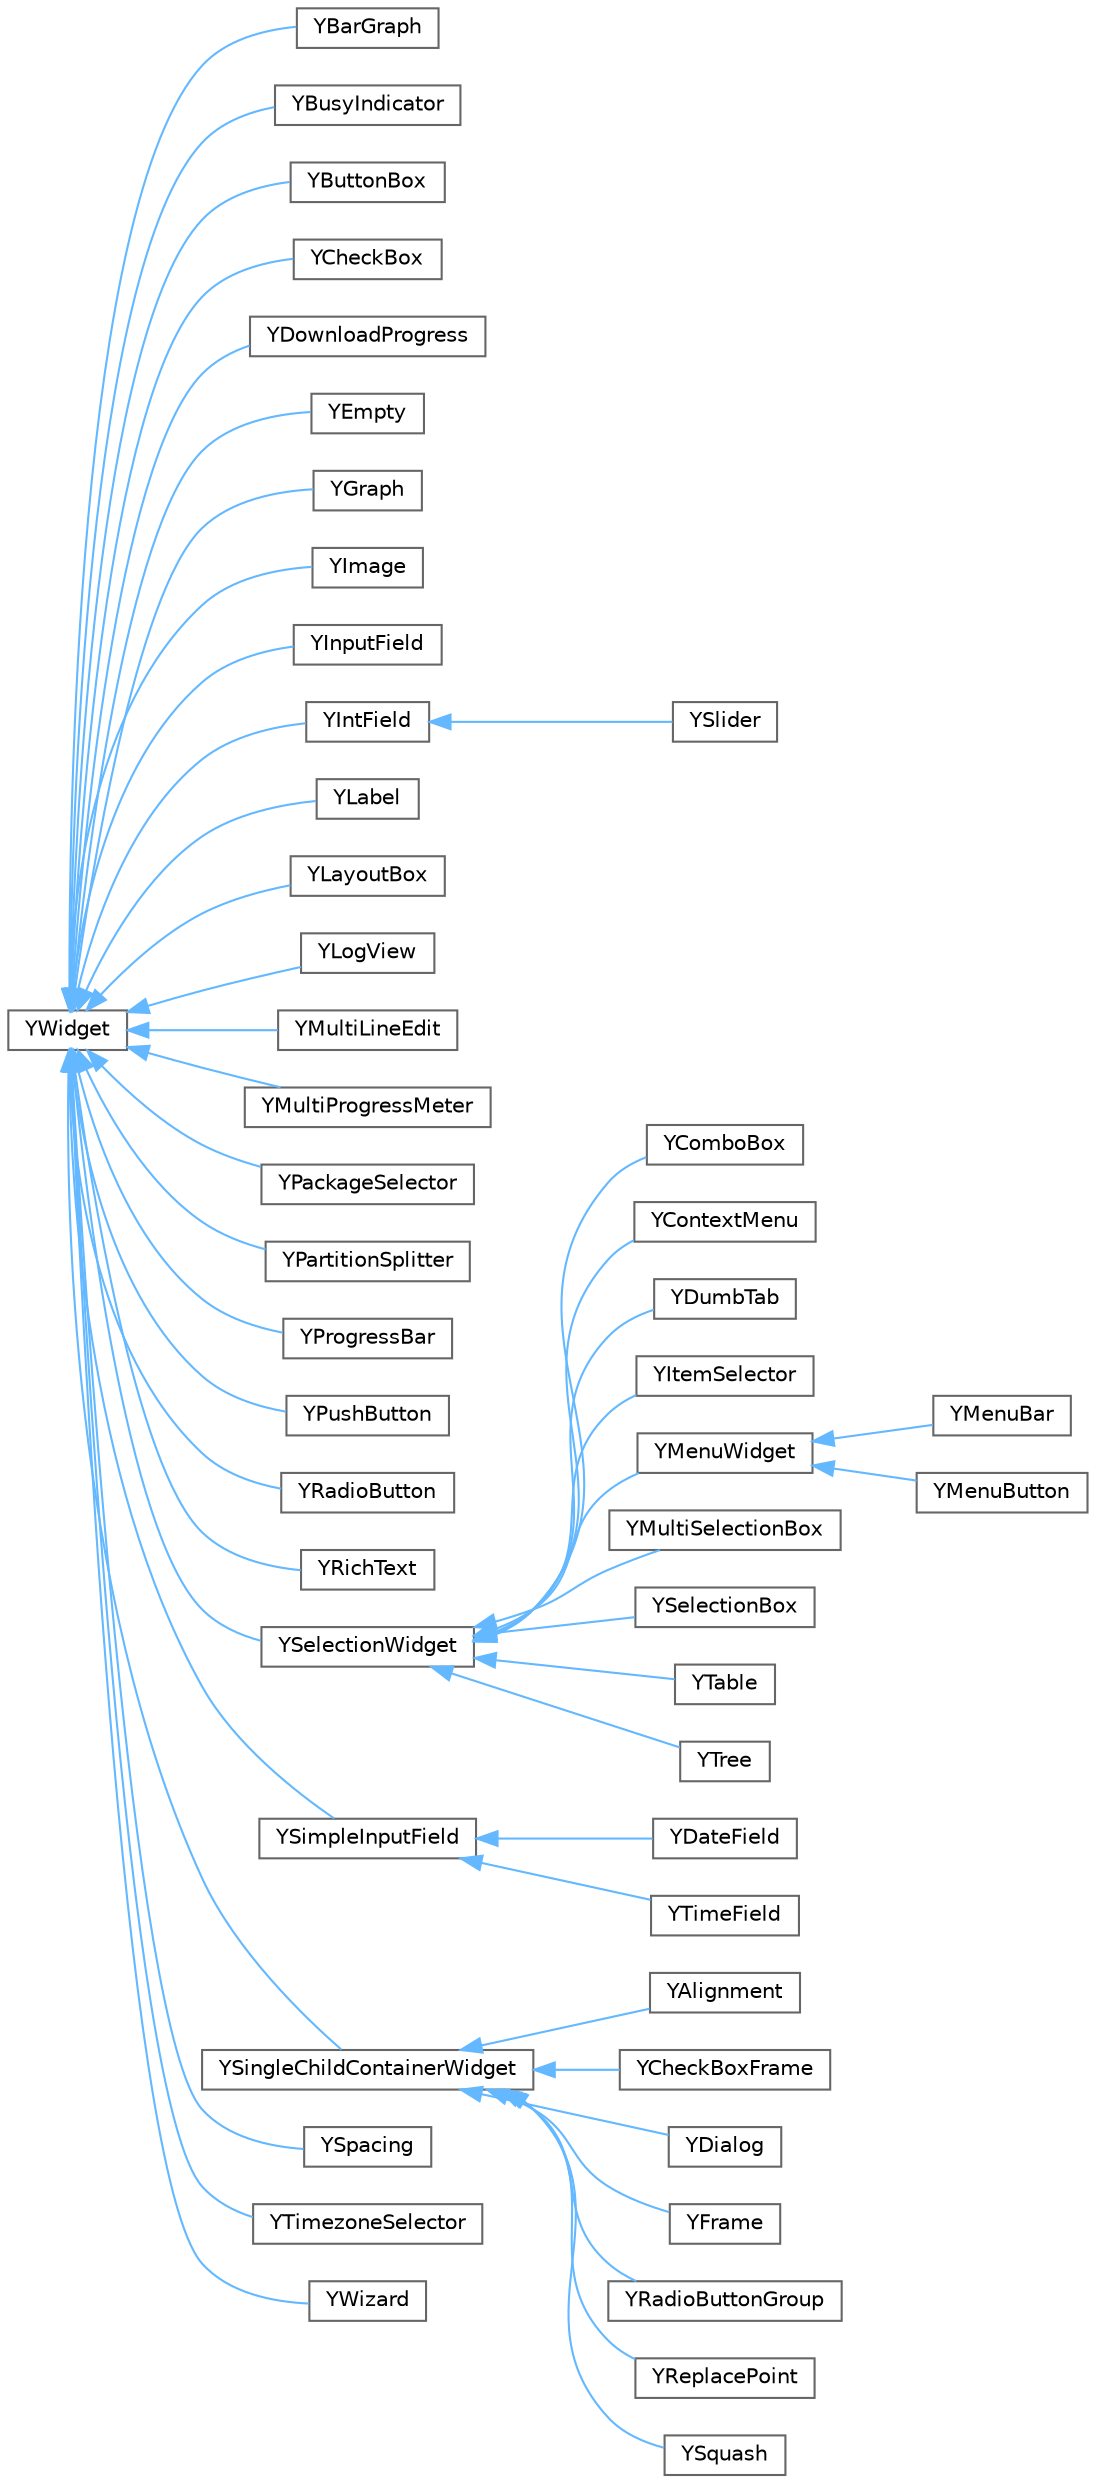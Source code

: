 digraph "Graphical Class Hierarchy"
{
 // LATEX_PDF_SIZE
  bgcolor="transparent";
  edge [fontname=Helvetica,fontsize=10,labelfontname=Helvetica,labelfontsize=10];
  node [fontname=Helvetica,fontsize=10,shape=box,height=0.2,width=0.4];
  rankdir="LR";
  Node0 [id="Node000000",label="YWidget",height=0.2,width=0.4,color="grey40", fillcolor="white", style="filled",URL="$classYWidget.html",tooltip=" "];
  Node0 -> Node1 [id="edge103_Node000000_Node000001",dir="back",color="steelblue1",style="solid",tooltip=" "];
  Node1 [id="Node000001",label="YBarGraph",height=0.2,width=0.4,color="grey40", fillcolor="white", style="filled",URL="$classYBarGraph.html",tooltip=" "];
  Node0 -> Node2 [id="edge104_Node000000_Node000002",dir="back",color="steelblue1",style="solid",tooltip=" "];
  Node2 [id="Node000002",label="YBusyIndicator",height=0.2,width=0.4,color="grey40", fillcolor="white", style="filled",URL="$classYBusyIndicator.html",tooltip=" "];
  Node0 -> Node3 [id="edge105_Node000000_Node000003",dir="back",color="steelblue1",style="solid",tooltip=" "];
  Node3 [id="Node000003",label="YButtonBox",height=0.2,width=0.4,color="grey40", fillcolor="white", style="filled",URL="$classYButtonBox.html",tooltip=" "];
  Node0 -> Node4 [id="edge106_Node000000_Node000004",dir="back",color="steelblue1",style="solid",tooltip=" "];
  Node4 [id="Node000004",label="YCheckBox",height=0.2,width=0.4,color="grey40", fillcolor="white", style="filled",URL="$classYCheckBox.html",tooltip=" "];
  Node0 -> Node5 [id="edge107_Node000000_Node000005",dir="back",color="steelblue1",style="solid",tooltip=" "];
  Node5 [id="Node000005",label="YDownloadProgress",height=0.2,width=0.4,color="grey40", fillcolor="white", style="filled",URL="$classYDownloadProgress.html",tooltip=" "];
  Node0 -> Node6 [id="edge108_Node000000_Node000006",dir="back",color="steelblue1",style="solid",tooltip=" "];
  Node6 [id="Node000006",label="YEmpty",height=0.2,width=0.4,color="grey40", fillcolor="white", style="filled",URL="$classYEmpty.html",tooltip=" "];
  Node0 -> Node7 [id="edge109_Node000000_Node000007",dir="back",color="steelblue1",style="solid",tooltip=" "];
  Node7 [id="Node000007",label="YGraph",height=0.2,width=0.4,color="grey40", fillcolor="white", style="filled",URL="$classYGraph.html",tooltip=" "];
  Node0 -> Node8 [id="edge110_Node000000_Node000008",dir="back",color="steelblue1",style="solid",tooltip=" "];
  Node8 [id="Node000008",label="YImage",height=0.2,width=0.4,color="grey40", fillcolor="white", style="filled",URL="$classYImage.html",tooltip=" "];
  Node0 -> Node9 [id="edge111_Node000000_Node000009",dir="back",color="steelblue1",style="solid",tooltip=" "];
  Node9 [id="Node000009",label="YInputField",height=0.2,width=0.4,color="grey40", fillcolor="white", style="filled",URL="$classYInputField.html",tooltip=" "];
  Node0 -> Node10 [id="edge112_Node000000_Node000010",dir="back",color="steelblue1",style="solid",tooltip=" "];
  Node10 [id="Node000010",label="YIntField",height=0.2,width=0.4,color="grey40", fillcolor="white", style="filled",URL="$classYIntField.html",tooltip=" "];
  Node10 -> Node11 [id="edge113_Node000010_Node000011",dir="back",color="steelblue1",style="solid",tooltip=" "];
  Node11 [id="Node000011",label="YSlider",height=0.2,width=0.4,color="grey40", fillcolor="white", style="filled",URL="$classYSlider.html",tooltip=" "];
  Node0 -> Node12 [id="edge114_Node000000_Node000012",dir="back",color="steelblue1",style="solid",tooltip=" "];
  Node12 [id="Node000012",label="YLabel",height=0.2,width=0.4,color="grey40", fillcolor="white", style="filled",URL="$classYLabel.html",tooltip=" "];
  Node0 -> Node13 [id="edge115_Node000000_Node000013",dir="back",color="steelblue1",style="solid",tooltip=" "];
  Node13 [id="Node000013",label="YLayoutBox",height=0.2,width=0.4,color="grey40", fillcolor="white", style="filled",URL="$classYLayoutBox.html",tooltip=" "];
  Node0 -> Node14 [id="edge116_Node000000_Node000014",dir="back",color="steelblue1",style="solid",tooltip=" "];
  Node14 [id="Node000014",label="YLogView",height=0.2,width=0.4,color="grey40", fillcolor="white", style="filled",URL="$classYLogView.html",tooltip=" "];
  Node0 -> Node15 [id="edge117_Node000000_Node000015",dir="back",color="steelblue1",style="solid",tooltip=" "];
  Node15 [id="Node000015",label="YMultiLineEdit",height=0.2,width=0.4,color="grey40", fillcolor="white", style="filled",URL="$classYMultiLineEdit.html",tooltip=" "];
  Node0 -> Node16 [id="edge118_Node000000_Node000016",dir="back",color="steelblue1",style="solid",tooltip=" "];
  Node16 [id="Node000016",label="YMultiProgressMeter",height=0.2,width=0.4,color="grey40", fillcolor="white", style="filled",URL="$classYMultiProgressMeter.html",tooltip=" "];
  Node0 -> Node17 [id="edge119_Node000000_Node000017",dir="back",color="steelblue1",style="solid",tooltip=" "];
  Node17 [id="Node000017",label="YPackageSelector",height=0.2,width=0.4,color="grey40", fillcolor="white", style="filled",URL="$classYPackageSelector.html",tooltip=" "];
  Node0 -> Node18 [id="edge120_Node000000_Node000018",dir="back",color="steelblue1",style="solid",tooltip=" "];
  Node18 [id="Node000018",label="YPartitionSplitter",height=0.2,width=0.4,color="grey40", fillcolor="white", style="filled",URL="$classYPartitionSplitter.html",tooltip=" "];
  Node0 -> Node19 [id="edge121_Node000000_Node000019",dir="back",color="steelblue1",style="solid",tooltip=" "];
  Node19 [id="Node000019",label="YProgressBar",height=0.2,width=0.4,color="grey40", fillcolor="white", style="filled",URL="$classYProgressBar.html",tooltip=" "];
  Node0 -> Node20 [id="edge122_Node000000_Node000020",dir="back",color="steelblue1",style="solid",tooltip=" "];
  Node20 [id="Node000020",label="YPushButton",height=0.2,width=0.4,color="grey40", fillcolor="white", style="filled",URL="$classYPushButton.html",tooltip=" "];
  Node0 -> Node21 [id="edge123_Node000000_Node000021",dir="back",color="steelblue1",style="solid",tooltip=" "];
  Node21 [id="Node000021",label="YRadioButton",height=0.2,width=0.4,color="grey40", fillcolor="white", style="filled",URL="$classYRadioButton.html",tooltip=" "];
  Node0 -> Node22 [id="edge124_Node000000_Node000022",dir="back",color="steelblue1",style="solid",tooltip=" "];
  Node22 [id="Node000022",label="YRichText",height=0.2,width=0.4,color="grey40", fillcolor="white", style="filled",URL="$classYRichText.html",tooltip=" "];
  Node0 -> Node23 [id="edge125_Node000000_Node000023",dir="back",color="steelblue1",style="solid",tooltip=" "];
  Node23 [id="Node000023",label="YSelectionWidget",height=0.2,width=0.4,color="grey40", fillcolor="white", style="filled",URL="$classYSelectionWidget.html",tooltip=" "];
  Node23 -> Node24 [id="edge126_Node000023_Node000024",dir="back",color="steelblue1",style="solid",tooltip=" "];
  Node24 [id="Node000024",label="YComboBox",height=0.2,width=0.4,color="grey40", fillcolor="white", style="filled",URL="$classYComboBox.html",tooltip=" "];
  Node23 -> Node25 [id="edge127_Node000023_Node000025",dir="back",color="steelblue1",style="solid",tooltip=" "];
  Node25 [id="Node000025",label="YContextMenu",height=0.2,width=0.4,color="grey40", fillcolor="white", style="filled",URL="$classYContextMenu.html",tooltip=" "];
  Node23 -> Node26 [id="edge128_Node000023_Node000026",dir="back",color="steelblue1",style="solid",tooltip=" "];
  Node26 [id="Node000026",label="YDumbTab",height=0.2,width=0.4,color="grey40", fillcolor="white", style="filled",URL="$classYDumbTab.html",tooltip=" "];
  Node23 -> Node27 [id="edge129_Node000023_Node000027",dir="back",color="steelblue1",style="solid",tooltip=" "];
  Node27 [id="Node000027",label="YItemSelector",height=0.2,width=0.4,color="grey40", fillcolor="white", style="filled",URL="$classYItemSelector.html",tooltip=" "];
  Node23 -> Node28 [id="edge130_Node000023_Node000028",dir="back",color="steelblue1",style="solid",tooltip=" "];
  Node28 [id="Node000028",label="YMenuWidget",height=0.2,width=0.4,color="grey40", fillcolor="white", style="filled",URL="$classYMenuWidget.html",tooltip=" "];
  Node28 -> Node29 [id="edge131_Node000028_Node000029",dir="back",color="steelblue1",style="solid",tooltip=" "];
  Node29 [id="Node000029",label="YMenuBar",height=0.2,width=0.4,color="grey40", fillcolor="white", style="filled",URL="$classYMenuBar.html",tooltip=" "];
  Node28 -> Node30 [id="edge132_Node000028_Node000030",dir="back",color="steelblue1",style="solid",tooltip=" "];
  Node30 [id="Node000030",label="YMenuButton",height=0.2,width=0.4,color="grey40", fillcolor="white", style="filled",URL="$classYMenuButton.html",tooltip=" "];
  Node23 -> Node31 [id="edge133_Node000023_Node000031",dir="back",color="steelblue1",style="solid",tooltip=" "];
  Node31 [id="Node000031",label="YMultiSelectionBox",height=0.2,width=0.4,color="grey40", fillcolor="white", style="filled",URL="$classYMultiSelectionBox.html",tooltip=" "];
  Node23 -> Node32 [id="edge134_Node000023_Node000032",dir="back",color="steelblue1",style="solid",tooltip=" "];
  Node32 [id="Node000032",label="YSelectionBox",height=0.2,width=0.4,color="grey40", fillcolor="white", style="filled",URL="$classYSelectionBox.html",tooltip=" "];
  Node23 -> Node33 [id="edge135_Node000023_Node000033",dir="back",color="steelblue1",style="solid",tooltip=" "];
  Node33 [id="Node000033",label="YTable",height=0.2,width=0.4,color="grey40", fillcolor="white", style="filled",URL="$classYTable.html",tooltip=" "];
  Node23 -> Node34 [id="edge136_Node000023_Node000034",dir="back",color="steelblue1",style="solid",tooltip=" "];
  Node34 [id="Node000034",label="YTree",height=0.2,width=0.4,color="grey40", fillcolor="white", style="filled",URL="$classYTree.html",tooltip=" "];
  Node0 -> Node35 [id="edge137_Node000000_Node000035",dir="back",color="steelblue1",style="solid",tooltip=" "];
  Node35 [id="Node000035",label="YSimpleInputField",height=0.2,width=0.4,color="grey40", fillcolor="white", style="filled",URL="$classYSimpleInputField.html",tooltip=" "];
  Node35 -> Node36 [id="edge138_Node000035_Node000036",dir="back",color="steelblue1",style="solid",tooltip=" "];
  Node36 [id="Node000036",label="YDateField",height=0.2,width=0.4,color="grey40", fillcolor="white", style="filled",URL="$classYDateField.html",tooltip=" "];
  Node35 -> Node37 [id="edge139_Node000035_Node000037",dir="back",color="steelblue1",style="solid",tooltip=" "];
  Node37 [id="Node000037",label="YTimeField",height=0.2,width=0.4,color="grey40", fillcolor="white", style="filled",URL="$classYTimeField.html",tooltip=" "];
  Node0 -> Node38 [id="edge140_Node000000_Node000038",dir="back",color="steelblue1",style="solid",tooltip=" "];
  Node38 [id="Node000038",label="YSingleChildContainerWidget",height=0.2,width=0.4,color="grey40", fillcolor="white", style="filled",URL="$classYSingleChildContainerWidget.html",tooltip=" "];
  Node38 -> Node39 [id="edge141_Node000038_Node000039",dir="back",color="steelblue1",style="solid",tooltip=" "];
  Node39 [id="Node000039",label="YAlignment",height=0.2,width=0.4,color="grey40", fillcolor="white", style="filled",URL="$classYAlignment.html",tooltip=" "];
  Node38 -> Node40 [id="edge142_Node000038_Node000040",dir="back",color="steelblue1",style="solid",tooltip=" "];
  Node40 [id="Node000040",label="YCheckBoxFrame",height=0.2,width=0.4,color="grey40", fillcolor="white", style="filled",URL="$classYCheckBoxFrame.html",tooltip=" "];
  Node38 -> Node41 [id="edge143_Node000038_Node000041",dir="back",color="steelblue1",style="solid",tooltip=" "];
  Node41 [id="Node000041",label="YDialog",height=0.2,width=0.4,color="grey40", fillcolor="white", style="filled",URL="$classYDialog.html",tooltip=" "];
  Node38 -> Node42 [id="edge144_Node000038_Node000042",dir="back",color="steelblue1",style="solid",tooltip=" "];
  Node42 [id="Node000042",label="YFrame",height=0.2,width=0.4,color="grey40", fillcolor="white", style="filled",URL="$classYFrame.html",tooltip=" "];
  Node38 -> Node43 [id="edge145_Node000038_Node000043",dir="back",color="steelblue1",style="solid",tooltip=" "];
  Node43 [id="Node000043",label="YRadioButtonGroup",height=0.2,width=0.4,color="grey40", fillcolor="white", style="filled",URL="$classYRadioButtonGroup.html",tooltip=" "];
  Node38 -> Node44 [id="edge146_Node000038_Node000044",dir="back",color="steelblue1",style="solid",tooltip=" "];
  Node44 [id="Node000044",label="YReplacePoint",height=0.2,width=0.4,color="grey40", fillcolor="white", style="filled",URL="$classYReplacePoint.html",tooltip=" "];
  Node38 -> Node45 [id="edge147_Node000038_Node000045",dir="back",color="steelblue1",style="solid",tooltip=" "];
  Node45 [id="Node000045",label="YSquash",height=0.2,width=0.4,color="grey40", fillcolor="white", style="filled",URL="$classYSquash.html",tooltip=" "];
  Node0 -> Node46 [id="edge148_Node000000_Node000046",dir="back",color="steelblue1",style="solid",tooltip=" "];
  Node46 [id="Node000046",label="YSpacing",height=0.2,width=0.4,color="grey40", fillcolor="white", style="filled",URL="$classYSpacing.html",tooltip=" "];
  Node0 -> Node47 [id="edge149_Node000000_Node000047",dir="back",color="steelblue1",style="solid",tooltip=" "];
  Node47 [id="Node000047",label="YTimezoneSelector",height=0.2,width=0.4,color="grey40", fillcolor="white", style="filled",URL="$classYTimezoneSelector.html",tooltip=" "];
  Node0 -> Node48 [id="edge150_Node000000_Node000048",dir="back",color="steelblue1",style="solid",tooltip=" "];
  Node48 [id="Node000048",label="YWizard",height=0.2,width=0.4,color="grey40", fillcolor="white", style="filled",URL="$classYWizard.html",tooltip=" "];
}
